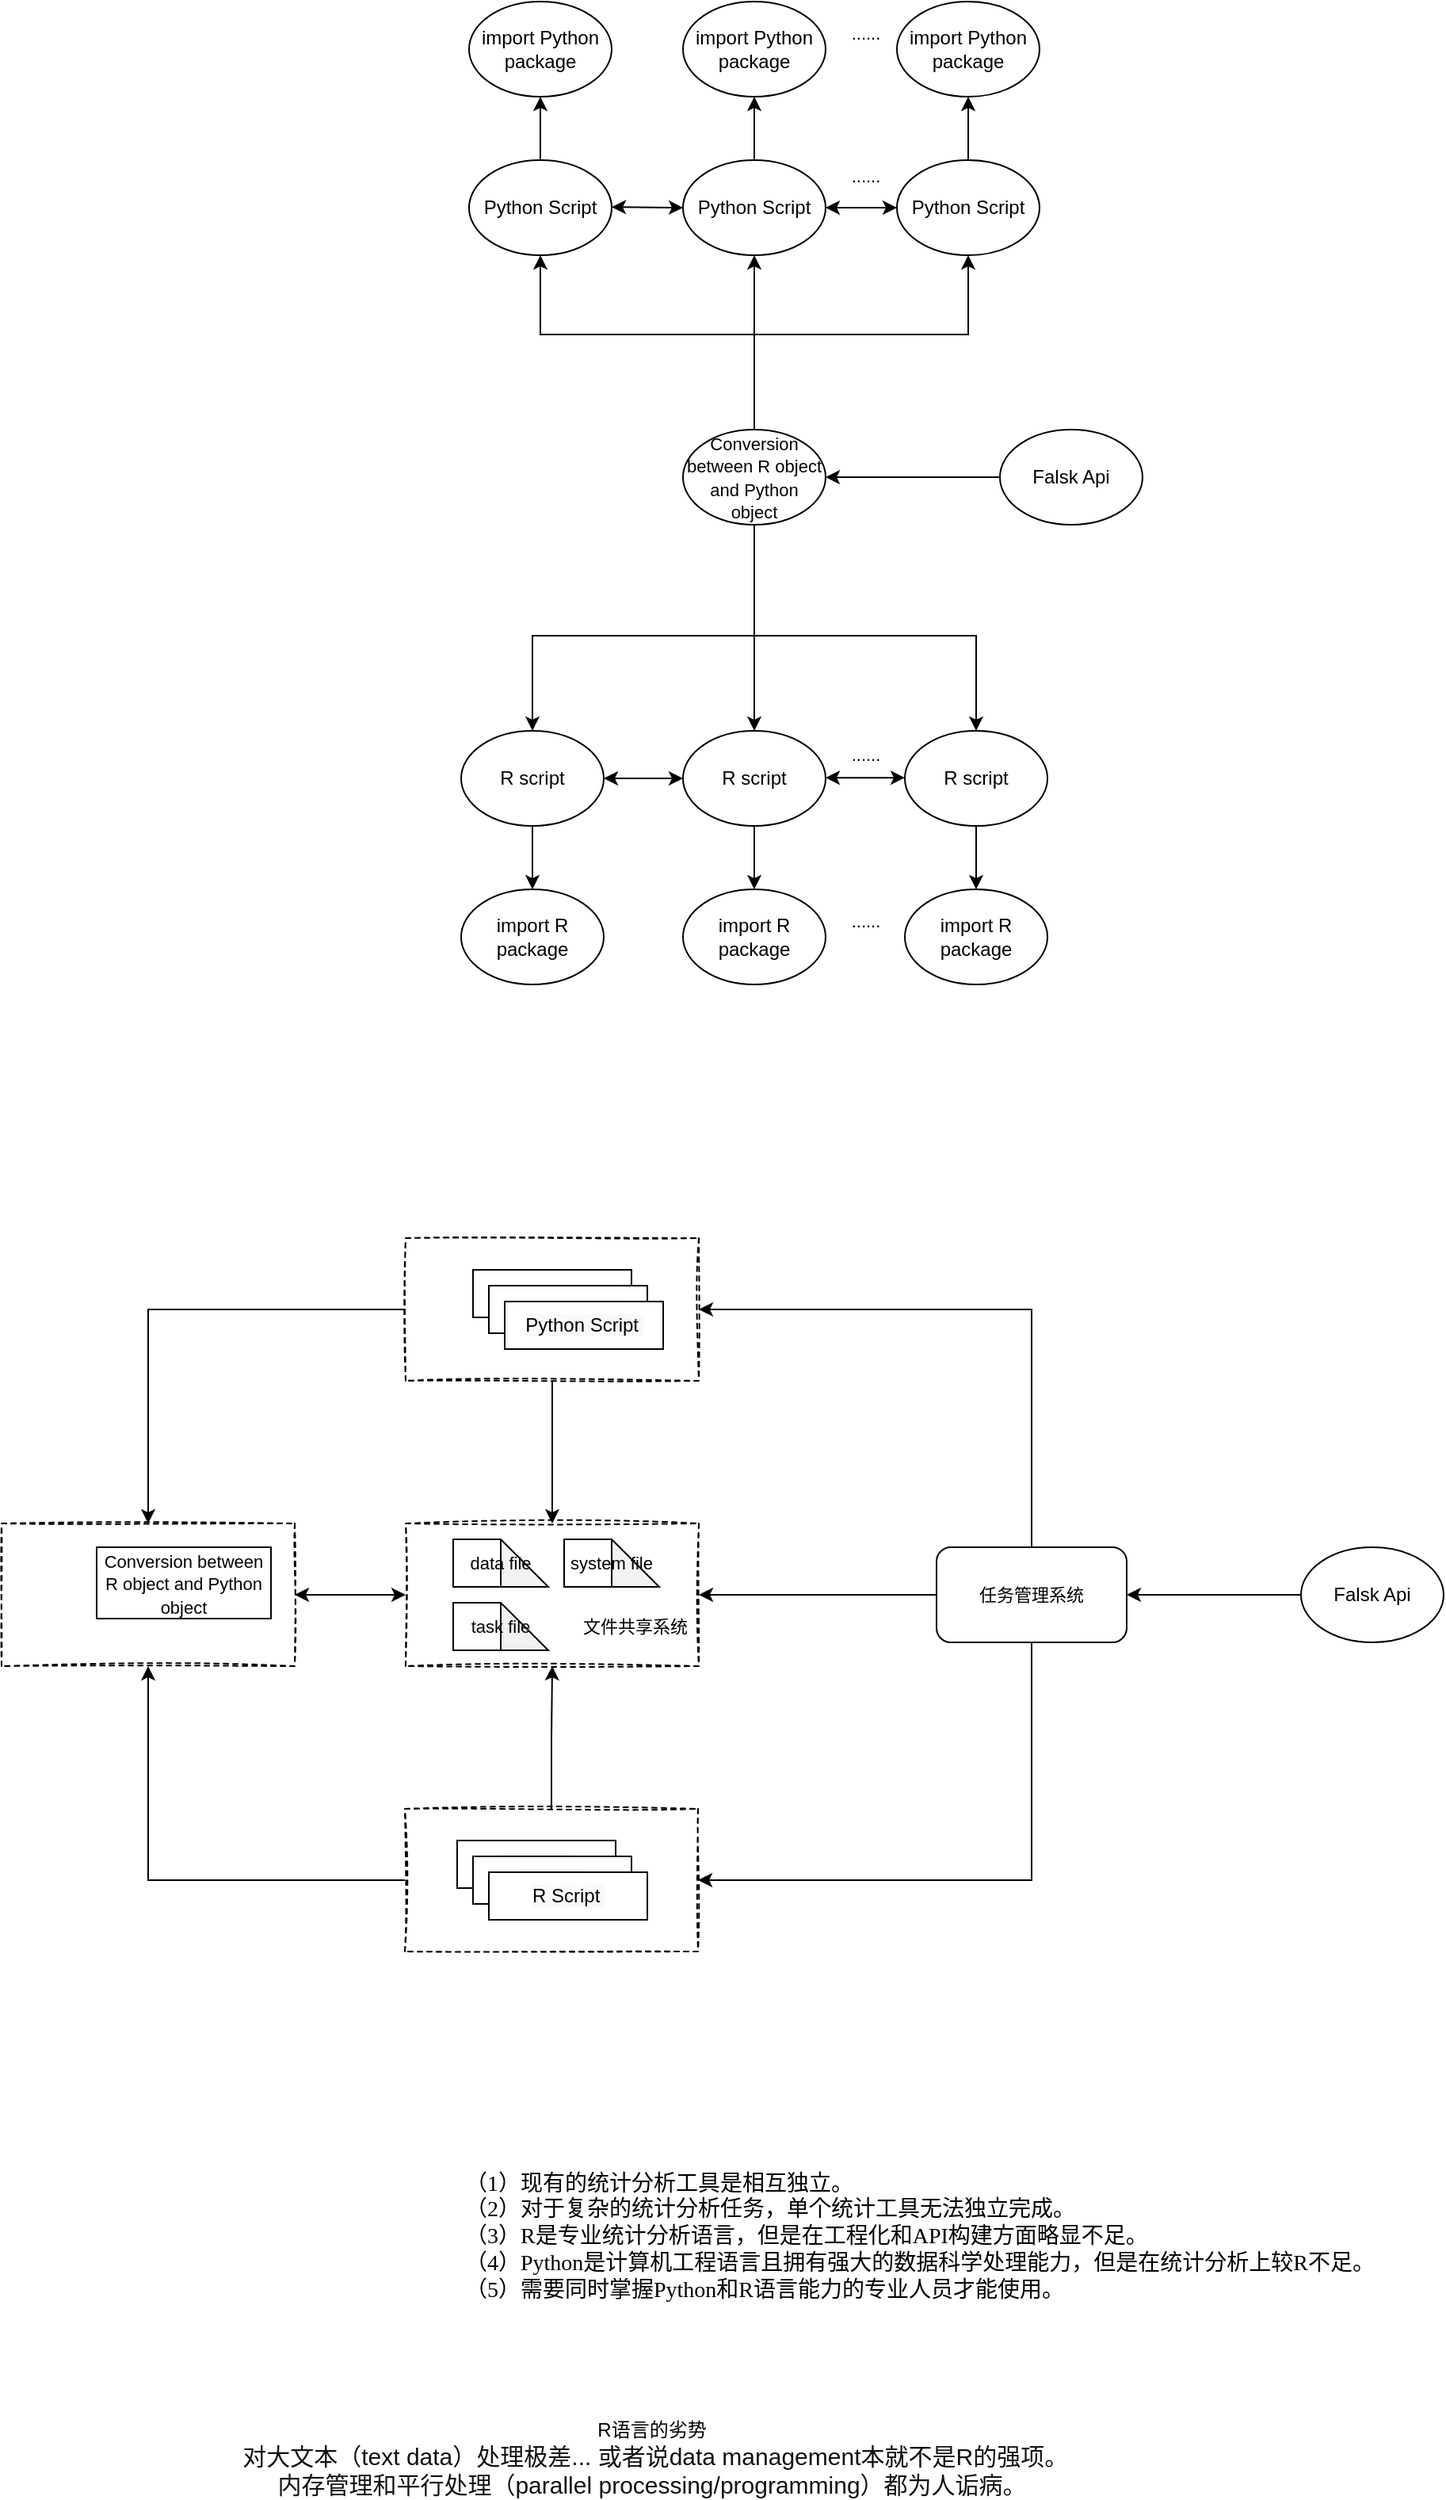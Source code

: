 <mxfile version="15.7.4" type="github">
  <diagram id="9PGFdiEvqBTwJTARn3xB" name="Page-1">
    <mxGraphModel dx="2253" dy="826" grid="1" gridSize="10" guides="1" tooltips="1" connect="1" arrows="1" fold="1" page="1" pageScale="1" pageWidth="827" pageHeight="1169" math="0" shadow="0">
      <root>
        <mxCell id="0" />
        <mxCell id="1" parent="0" />
        <mxCell id="rFfNKYTGEYVvxgkoe_vV-79" style="edgeStyle=orthogonalEdgeStyle;rounded=0;orthogonalLoop=1;jettySize=auto;html=1;entryX=0.5;entryY=0;entryDx=0;entryDy=0;fontSize=11;" parent="1" source="rFfNKYTGEYVvxgkoe_vV-1" target="rFfNKYTGEYVvxgkoe_vV-6" edge="1">
          <mxGeometry relative="1" as="geometry" />
        </mxCell>
        <mxCell id="rFfNKYTGEYVvxgkoe_vV-1" value="R script" style="ellipse;whiteSpace=wrap;html=1;" parent="1" vertex="1">
          <mxGeometry x="100" y="560" width="90" height="60" as="geometry" />
        </mxCell>
        <mxCell id="rFfNKYTGEYVvxgkoe_vV-80" style="edgeStyle=orthogonalEdgeStyle;rounded=0;orthogonalLoop=1;jettySize=auto;html=1;entryX=0.5;entryY=0;entryDx=0;entryDy=0;fontSize=11;" parent="1" source="rFfNKYTGEYVvxgkoe_vV-3" target="rFfNKYTGEYVvxgkoe_vV-8" edge="1">
          <mxGeometry relative="1" as="geometry" />
        </mxCell>
        <mxCell id="rFfNKYTGEYVvxgkoe_vV-3" value="R script" style="ellipse;whiteSpace=wrap;html=1;" parent="1" vertex="1">
          <mxGeometry x="240" y="560" width="90" height="60" as="geometry" />
        </mxCell>
        <mxCell id="rFfNKYTGEYVvxgkoe_vV-81" style="edgeStyle=orthogonalEdgeStyle;rounded=0;orthogonalLoop=1;jettySize=auto;html=1;entryX=0.5;entryY=0;entryDx=0;entryDy=0;fontSize=11;" parent="1" source="rFfNKYTGEYVvxgkoe_vV-4" target="rFfNKYTGEYVvxgkoe_vV-9" edge="1">
          <mxGeometry relative="1" as="geometry" />
        </mxCell>
        <mxCell id="rFfNKYTGEYVvxgkoe_vV-4" value="R script" style="ellipse;whiteSpace=wrap;html=1;" parent="1" vertex="1">
          <mxGeometry x="380" y="560" width="90" height="60" as="geometry" />
        </mxCell>
        <mxCell id="rFfNKYTGEYVvxgkoe_vV-85" style="edgeStyle=orthogonalEdgeStyle;rounded=0;orthogonalLoop=1;jettySize=auto;html=1;fontSize=11;entryX=0.5;entryY=1;entryDx=0;entryDy=0;" parent="1" source="rFfNKYTGEYVvxgkoe_vV-5" target="rFfNKYTGEYVvxgkoe_vV-24" edge="1">
          <mxGeometry relative="1" as="geometry">
            <mxPoint x="150" y="270" as="targetPoint" />
            <Array as="points">
              <mxPoint x="285" y="310" />
              <mxPoint x="150" y="310" />
            </Array>
          </mxGeometry>
        </mxCell>
        <mxCell id="rFfNKYTGEYVvxgkoe_vV-86" style="edgeStyle=orthogonalEdgeStyle;rounded=0;orthogonalLoop=1;jettySize=auto;html=1;entryX=0.5;entryY=1;entryDx=0;entryDy=0;fontSize=11;" parent="1" source="rFfNKYTGEYVvxgkoe_vV-5" target="rFfNKYTGEYVvxgkoe_vV-26" edge="1">
          <mxGeometry relative="1" as="geometry" />
        </mxCell>
        <mxCell id="rFfNKYTGEYVvxgkoe_vV-87" style="edgeStyle=orthogonalEdgeStyle;rounded=0;orthogonalLoop=1;jettySize=auto;html=1;fontSize=11;" parent="1" source="rFfNKYTGEYVvxgkoe_vV-5" target="rFfNKYTGEYVvxgkoe_vV-25" edge="1">
          <mxGeometry relative="1" as="geometry">
            <Array as="points">
              <mxPoint x="285" y="310" />
              <mxPoint x="420" y="310" />
            </Array>
          </mxGeometry>
        </mxCell>
        <mxCell id="rFfNKYTGEYVvxgkoe_vV-88" style="edgeStyle=orthogonalEdgeStyle;rounded=0;orthogonalLoop=1;jettySize=auto;html=1;fontSize=11;" parent="1" source="rFfNKYTGEYVvxgkoe_vV-5" target="rFfNKYTGEYVvxgkoe_vV-1" edge="1">
          <mxGeometry relative="1" as="geometry">
            <Array as="points">
              <mxPoint x="285" y="500" />
              <mxPoint x="145" y="500" />
            </Array>
          </mxGeometry>
        </mxCell>
        <mxCell id="rFfNKYTGEYVvxgkoe_vV-89" style="edgeStyle=orthogonalEdgeStyle;rounded=0;orthogonalLoop=1;jettySize=auto;html=1;entryX=0.5;entryY=0;entryDx=0;entryDy=0;fontSize=11;" parent="1" source="rFfNKYTGEYVvxgkoe_vV-5" target="rFfNKYTGEYVvxgkoe_vV-3" edge="1">
          <mxGeometry relative="1" as="geometry" />
        </mxCell>
        <mxCell id="rFfNKYTGEYVvxgkoe_vV-90" style="edgeStyle=orthogonalEdgeStyle;rounded=0;orthogonalLoop=1;jettySize=auto;html=1;entryX=0.5;entryY=0;entryDx=0;entryDy=0;fontSize=11;" parent="1" source="rFfNKYTGEYVvxgkoe_vV-5" target="rFfNKYTGEYVvxgkoe_vV-4" edge="1">
          <mxGeometry relative="1" as="geometry">
            <Array as="points">
              <mxPoint x="285" y="500" />
              <mxPoint x="425" y="500" />
            </Array>
          </mxGeometry>
        </mxCell>
        <mxCell id="rFfNKYTGEYVvxgkoe_vV-5" value="&lt;font style=&quot;font-size: 11px&quot;&gt;Conversion between R object and Python object&lt;/font&gt;" style="ellipse;whiteSpace=wrap;html=1;" parent="1" vertex="1">
          <mxGeometry x="240" y="370" width="90" height="60" as="geometry" />
        </mxCell>
        <mxCell id="rFfNKYTGEYVvxgkoe_vV-6" value="import R package" style="ellipse;whiteSpace=wrap;html=1;" parent="1" vertex="1">
          <mxGeometry x="100" y="660" width="90" height="60" as="geometry" />
        </mxCell>
        <mxCell id="rFfNKYTGEYVvxgkoe_vV-8" value="import R package" style="ellipse;whiteSpace=wrap;html=1;" parent="1" vertex="1">
          <mxGeometry x="240" y="660" width="90" height="60" as="geometry" />
        </mxCell>
        <mxCell id="rFfNKYTGEYVvxgkoe_vV-9" value="import R package" style="ellipse;whiteSpace=wrap;html=1;" parent="1" vertex="1">
          <mxGeometry x="380" y="660" width="90" height="60" as="geometry" />
        </mxCell>
        <mxCell id="rFfNKYTGEYVvxgkoe_vV-91" style="edgeStyle=orthogonalEdgeStyle;rounded=0;orthogonalLoop=1;jettySize=auto;html=1;entryX=1;entryY=0.5;entryDx=0;entryDy=0;fontSize=11;" parent="1" source="rFfNKYTGEYVvxgkoe_vV-18" target="rFfNKYTGEYVvxgkoe_vV-5" edge="1">
          <mxGeometry relative="1" as="geometry" />
        </mxCell>
        <mxCell id="rFfNKYTGEYVvxgkoe_vV-18" value="Falsk Api" style="ellipse;whiteSpace=wrap;html=1;" parent="1" vertex="1">
          <mxGeometry x="440" y="370" width="90" height="60" as="geometry" />
        </mxCell>
        <mxCell id="rFfNKYTGEYVvxgkoe_vV-82" style="edgeStyle=orthogonalEdgeStyle;rounded=0;orthogonalLoop=1;jettySize=auto;html=1;fontSize=11;" parent="1" source="rFfNKYTGEYVvxgkoe_vV-24" target="rFfNKYTGEYVvxgkoe_vV-75" edge="1">
          <mxGeometry relative="1" as="geometry" />
        </mxCell>
        <mxCell id="rFfNKYTGEYVvxgkoe_vV-24" value="Python Script" style="ellipse;whiteSpace=wrap;html=1;" parent="1" vertex="1">
          <mxGeometry x="105" y="200" width="90" height="60" as="geometry" />
        </mxCell>
        <mxCell id="rFfNKYTGEYVvxgkoe_vV-84" style="edgeStyle=orthogonalEdgeStyle;rounded=0;orthogonalLoop=1;jettySize=auto;html=1;fontSize=11;entryX=0.5;entryY=1;entryDx=0;entryDy=0;" parent="1" source="rFfNKYTGEYVvxgkoe_vV-25" target="rFfNKYTGEYVvxgkoe_vV-77" edge="1">
          <mxGeometry relative="1" as="geometry">
            <mxPoint x="420" y="170" as="targetPoint" />
          </mxGeometry>
        </mxCell>
        <mxCell id="rFfNKYTGEYVvxgkoe_vV-25" value="Python Script" style="ellipse;whiteSpace=wrap;html=1;" parent="1" vertex="1">
          <mxGeometry x="375" y="200" width="90" height="60" as="geometry" />
        </mxCell>
        <mxCell id="rFfNKYTGEYVvxgkoe_vV-83" value="" style="edgeStyle=orthogonalEdgeStyle;rounded=0;orthogonalLoop=1;jettySize=auto;html=1;fontSize=11;" parent="1" source="rFfNKYTGEYVvxgkoe_vV-26" target="rFfNKYTGEYVvxgkoe_vV-76" edge="1">
          <mxGeometry relative="1" as="geometry" />
        </mxCell>
        <mxCell id="rFfNKYTGEYVvxgkoe_vV-26" value="&lt;span&gt;Python Script&lt;/span&gt;" style="ellipse;whiteSpace=wrap;html=1;" parent="1" vertex="1">
          <mxGeometry x="240" y="200" width="90" height="60" as="geometry" />
        </mxCell>
        <mxCell id="rFfNKYTGEYVvxgkoe_vV-31" value="" style="endArrow=classic;startArrow=classic;html=1;rounded=0;fontSize=11;exitX=1;exitY=0.5;exitDx=0;exitDy=0;" parent="1" source="rFfNKYTGEYVvxgkoe_vV-1" target="rFfNKYTGEYVvxgkoe_vV-3" edge="1">
          <mxGeometry width="50" height="50" relative="1" as="geometry">
            <mxPoint x="210" y="730" as="sourcePoint" />
            <mxPoint x="260" y="680" as="targetPoint" />
          </mxGeometry>
        </mxCell>
        <mxCell id="rFfNKYTGEYVvxgkoe_vV-33" value="" style="endArrow=classic;startArrow=classic;html=1;rounded=0;fontSize=11;exitX=1;exitY=0.5;exitDx=0;exitDy=0;" parent="1" edge="1">
          <mxGeometry width="50" height="50" relative="1" as="geometry">
            <mxPoint x="330.0" y="589.58" as="sourcePoint" />
            <mxPoint x="380.0" y="589.58" as="targetPoint" />
          </mxGeometry>
        </mxCell>
        <mxCell id="rFfNKYTGEYVvxgkoe_vV-34" value="" style="endArrow=classic;startArrow=classic;html=1;rounded=0;fontSize=11;exitX=1;exitY=0.5;exitDx=0;exitDy=0;" parent="1" edge="1">
          <mxGeometry width="50" height="50" relative="1" as="geometry">
            <mxPoint x="195.0" y="229.58" as="sourcePoint" />
            <mxPoint x="240" y="230" as="targetPoint" />
          </mxGeometry>
        </mxCell>
        <mxCell id="rFfNKYTGEYVvxgkoe_vV-35" value="" style="endArrow=classic;startArrow=classic;html=1;rounded=0;fontSize=11;exitX=1;exitY=0.5;exitDx=0;exitDy=0;" parent="1" source="rFfNKYTGEYVvxgkoe_vV-26" target="rFfNKYTGEYVvxgkoe_vV-25" edge="1">
          <mxGeometry width="50" height="50" relative="1" as="geometry">
            <mxPoint x="395.0" y="320" as="sourcePoint" />
            <mxPoint x="445.0" y="320" as="targetPoint" />
          </mxGeometry>
        </mxCell>
        <mxCell id="rFfNKYTGEYVvxgkoe_vV-36" value="......" style="text;html=1;align=center;verticalAlign=middle;resizable=0;points=[];autosize=1;strokeColor=none;fillColor=none;fontSize=11;" parent="1" vertex="1">
          <mxGeometry x="335" y="670" width="40" height="20" as="geometry" />
        </mxCell>
        <mxCell id="rFfNKYTGEYVvxgkoe_vV-37" value="......" style="text;html=1;align=center;verticalAlign=middle;resizable=0;points=[];autosize=1;strokeColor=none;fillColor=none;fontSize=11;" parent="1" vertex="1">
          <mxGeometry x="335" y="565" width="40" height="20" as="geometry" />
        </mxCell>
        <mxCell id="rFfNKYTGEYVvxgkoe_vV-38" value="......" style="text;html=1;align=center;verticalAlign=middle;resizable=0;points=[];autosize=1;strokeColor=none;fillColor=none;fontSize=11;" parent="1" vertex="1">
          <mxGeometry x="335" y="200" width="40" height="20" as="geometry" />
        </mxCell>
        <mxCell id="rFfNKYTGEYVvxgkoe_vV-56" style="edgeStyle=orthogonalEdgeStyle;rounded=0;orthogonalLoop=1;jettySize=auto;html=1;fontSize=11;entryX=1;entryY=0.5;entryDx=0;entryDy=0;exitX=0.5;exitY=0;exitDx=0;exitDy=0;" parent="1" source="rFfNKYTGEYVvxgkoe_vV-43" target="rFfNKYTGEYVvxgkoe_vV-57" edge="1">
          <mxGeometry relative="1" as="geometry">
            <mxPoint x="240" y="980" as="targetPoint" />
            <Array as="points">
              <mxPoint x="460" y="925" />
            </Array>
          </mxGeometry>
        </mxCell>
        <mxCell id="rFfNKYTGEYVvxgkoe_vV-59" style="edgeStyle=orthogonalEdgeStyle;rounded=0;orthogonalLoop=1;jettySize=auto;html=1;entryX=1;entryY=0.5;entryDx=0;entryDy=0;fontSize=11;exitX=0.5;exitY=1;exitDx=0;exitDy=0;" parent="1" source="rFfNKYTGEYVvxgkoe_vV-43" target="rFfNKYTGEYVvxgkoe_vV-58" edge="1">
          <mxGeometry relative="1" as="geometry" />
        </mxCell>
        <mxCell id="rFfNKYTGEYVvxgkoe_vV-74" style="edgeStyle=orthogonalEdgeStyle;rounded=0;orthogonalLoop=1;jettySize=auto;html=1;fontSize=11;" parent="1" source="rFfNKYTGEYVvxgkoe_vV-43" target="rFfNKYTGEYVvxgkoe_vV-68" edge="1">
          <mxGeometry relative="1" as="geometry" />
        </mxCell>
        <mxCell id="rFfNKYTGEYVvxgkoe_vV-43" value="任务管理系统" style="rounded=1;whiteSpace=wrap;html=1;fontSize=11;" parent="1" vertex="1">
          <mxGeometry x="400" y="1075" width="120" height="60" as="geometry" />
        </mxCell>
        <mxCell id="rFfNKYTGEYVvxgkoe_vV-46" value="&lt;meta charset=&quot;utf-8&quot;&gt;&lt;span style=&quot;color: rgb(0, 0, 0); font-family: helvetica; font-size: 12px; font-style: normal; font-weight: 400; letter-spacing: normal; text-align: center; text-indent: 0px; text-transform: none; word-spacing: 0px; background-color: rgb(248, 249, 250); display: inline; float: none;&quot;&gt;Python Script&amp;nbsp;&lt;/span&gt;" style="rounded=0;whiteSpace=wrap;html=1;fontSize=11;" parent="1" vertex="1">
          <mxGeometry x="107.5" y="900" width="100" height="30" as="geometry" />
        </mxCell>
        <mxCell id="rFfNKYTGEYVvxgkoe_vV-47" value="&lt;meta charset=&quot;utf-8&quot;&gt;&lt;span style=&quot;color: rgb(0, 0, 0); font-family: helvetica; font-size: 12px; font-style: normal; font-weight: 400; letter-spacing: normal; text-align: center; text-indent: 0px; text-transform: none; word-spacing: 0px; background-color: rgb(248, 249, 250); display: inline; float: none;&quot;&gt;Python Script&amp;nbsp;&lt;/span&gt;" style="rounded=0;whiteSpace=wrap;html=1;fontSize=11;" parent="1" vertex="1">
          <mxGeometry x="117.5" y="910" width="100" height="30" as="geometry" />
        </mxCell>
        <mxCell id="rFfNKYTGEYVvxgkoe_vV-48" value="&lt;meta charset=&quot;utf-8&quot;&gt;&lt;span style=&quot;color: rgb(0, 0, 0); font-family: helvetica; font-size: 12px; font-style: normal; font-weight: 400; letter-spacing: normal; text-align: center; text-indent: 0px; text-transform: none; word-spacing: 0px; background-color: rgb(248, 249, 250); display: inline; float: none;&quot;&gt;Python Script&amp;nbsp;&lt;/span&gt;" style="rounded=0;whiteSpace=wrap;html=1;fontSize=11;" parent="1" vertex="1">
          <mxGeometry x="127.5" y="920" width="100" height="30" as="geometry" />
        </mxCell>
        <mxCell id="rFfNKYTGEYVvxgkoe_vV-53" value="&lt;span style=&quot;color: rgb(0 , 0 , 0) ; font-family: &amp;#34;helvetica&amp;#34; ; font-size: 12px ; font-style: normal ; font-weight: 400 ; letter-spacing: normal ; text-align: center ; text-indent: 0px ; text-transform: none ; word-spacing: 0px ; background-color: rgb(248 , 249 , 250) ; display: inline ; float: none&quot;&gt;R Script&amp;nbsp;&lt;/span&gt;" style="rounded=0;whiteSpace=wrap;html=1;fontSize=11;" parent="1" vertex="1">
          <mxGeometry x="97.5" y="1260" width="100" height="30" as="geometry" />
        </mxCell>
        <mxCell id="rFfNKYTGEYVvxgkoe_vV-54" value="&lt;span style=&quot;color: rgb(0 , 0 , 0) ; font-family: &amp;#34;helvetica&amp;#34; ; font-size: 12px ; font-style: normal ; font-weight: 400 ; letter-spacing: normal ; text-align: center ; text-indent: 0px ; text-transform: none ; word-spacing: 0px ; background-color: rgb(248 , 249 , 250) ; display: inline ; float: none&quot;&gt;R Script&amp;nbsp;&lt;/span&gt;" style="rounded=0;whiteSpace=wrap;html=1;fontSize=11;" parent="1" vertex="1">
          <mxGeometry x="107.5" y="1270" width="100" height="30" as="geometry" />
        </mxCell>
        <mxCell id="rFfNKYTGEYVvxgkoe_vV-55" value="&lt;span style=&quot;color: rgb(0 , 0 , 0) ; font-family: &amp;#34;helvetica&amp;#34; ; font-size: 12px ; font-style: normal ; font-weight: 400 ; letter-spacing: normal ; text-align: center ; text-indent: 0px ; text-transform: none ; word-spacing: 0px ; background-color: rgb(248 , 249 , 250) ; display: inline ; float: none&quot;&gt;R Script&amp;nbsp;&lt;/span&gt;" style="rounded=0;whiteSpace=wrap;html=1;fontSize=11;" parent="1" vertex="1">
          <mxGeometry x="117.5" y="1280" width="100" height="30" as="geometry" />
        </mxCell>
        <mxCell id="rFfNKYTGEYVvxgkoe_vV-72" style="edgeStyle=orthogonalEdgeStyle;rounded=0;orthogonalLoop=1;jettySize=auto;html=1;exitX=0.5;exitY=1;exitDx=0;exitDy=0;fontSize=11;" parent="1" source="rFfNKYTGEYVvxgkoe_vV-57" target="rFfNKYTGEYVvxgkoe_vV-68" edge="1">
          <mxGeometry relative="1" as="geometry" />
        </mxCell>
        <mxCell id="ePix46XbY76KZNDnH9en-8" style="edgeStyle=orthogonalEdgeStyle;rounded=0;orthogonalLoop=1;jettySize=auto;html=1;" edge="1" parent="1" source="rFfNKYTGEYVvxgkoe_vV-57" target="ePix46XbY76KZNDnH9en-5">
          <mxGeometry relative="1" as="geometry" />
        </mxCell>
        <mxCell id="rFfNKYTGEYVvxgkoe_vV-57" value="" style="rounded=0;whiteSpace=wrap;html=1;fontSize=11;dashed=1;fillColor=none;glass=0;shadow=0;sketch=1;" parent="1" vertex="1">
          <mxGeometry x="65" y="880" width="185" height="90" as="geometry" />
        </mxCell>
        <mxCell id="rFfNKYTGEYVvxgkoe_vV-73" style="edgeStyle=orthogonalEdgeStyle;rounded=0;orthogonalLoop=1;jettySize=auto;html=1;exitX=0.5;exitY=0;exitDx=0;exitDy=0;entryX=0.5;entryY=1;entryDx=0;entryDy=0;fontSize=11;" parent="1" source="rFfNKYTGEYVvxgkoe_vV-58" target="rFfNKYTGEYVvxgkoe_vV-68" edge="1">
          <mxGeometry relative="1" as="geometry" />
        </mxCell>
        <mxCell id="ePix46XbY76KZNDnH9en-9" style="edgeStyle=orthogonalEdgeStyle;rounded=0;orthogonalLoop=1;jettySize=auto;html=1;entryX=0.5;entryY=1;entryDx=0;entryDy=0;" edge="1" parent="1" source="rFfNKYTGEYVvxgkoe_vV-58" target="ePix46XbY76KZNDnH9en-5">
          <mxGeometry relative="1" as="geometry" />
        </mxCell>
        <mxCell id="rFfNKYTGEYVvxgkoe_vV-58" value="" style="rounded=0;whiteSpace=wrap;html=1;fontSize=11;dashed=1;fillColor=none;glass=0;shadow=0;sketch=1;" parent="1" vertex="1">
          <mxGeometry x="64.5" y="1240" width="185" height="90" as="geometry" />
        </mxCell>
        <mxCell id="rFfNKYTGEYVvxgkoe_vV-65" value="data file" style="shape=note;whiteSpace=wrap;html=1;backgroundOutline=1;darkOpacity=0.05;rounded=0;shadow=0;glass=0;sketch=0;fontSize=11;strokeWidth=1;fillColor=#FFFFFF;" parent="1" vertex="1">
          <mxGeometry x="95" y="1070" width="60" height="30" as="geometry" />
        </mxCell>
        <mxCell id="rFfNKYTGEYVvxgkoe_vV-66" value="task file" style="shape=note;whiteSpace=wrap;html=1;backgroundOutline=1;darkOpacity=0.05;rounded=0;shadow=0;glass=0;sketch=0;fontSize=11;strokeWidth=1;fillColor=#FFFFFF;" parent="1" vertex="1">
          <mxGeometry x="95" y="1110" width="60" height="30" as="geometry" />
        </mxCell>
        <mxCell id="rFfNKYTGEYVvxgkoe_vV-67" value="system file" style="shape=note;whiteSpace=wrap;html=1;backgroundOutline=1;darkOpacity=0.05;rounded=0;shadow=0;glass=0;sketch=0;fontSize=11;strokeWidth=1;fillColor=#FFFFFF;" parent="1" vertex="1">
          <mxGeometry x="165" y="1070" width="60" height="30" as="geometry" />
        </mxCell>
        <mxCell id="rFfNKYTGEYVvxgkoe_vV-68" value="" style="rounded=0;whiteSpace=wrap;html=1;fontSize=11;dashed=1;fillColor=none;glass=0;shadow=0;sketch=1;" parent="1" vertex="1">
          <mxGeometry x="65" y="1060" width="185" height="90" as="geometry" />
        </mxCell>
        <mxCell id="rFfNKYTGEYVvxgkoe_vV-69" value="&lt;span&gt;文件共享系统&lt;/span&gt;" style="text;html=1;strokeColor=none;fillColor=none;align=center;verticalAlign=middle;whiteSpace=wrap;rounded=0;shadow=0;glass=0;sketch=0;fontSize=11;" parent="1" vertex="1">
          <mxGeometry x="175" y="1110" width="70" height="30" as="geometry" />
        </mxCell>
        <mxCell id="rFfNKYTGEYVvxgkoe_vV-75" value="import Python package" style="ellipse;whiteSpace=wrap;html=1;" parent="1" vertex="1">
          <mxGeometry x="105" y="100" width="90" height="60" as="geometry" />
        </mxCell>
        <mxCell id="rFfNKYTGEYVvxgkoe_vV-76" value="import Python package" style="ellipse;whiteSpace=wrap;html=1;" parent="1" vertex="1">
          <mxGeometry x="240" y="100" width="90" height="60" as="geometry" />
        </mxCell>
        <mxCell id="rFfNKYTGEYVvxgkoe_vV-77" value="import Python package" style="ellipse;whiteSpace=wrap;html=1;" parent="1" vertex="1">
          <mxGeometry x="375" y="100" width="90" height="60" as="geometry" />
        </mxCell>
        <mxCell id="rFfNKYTGEYVvxgkoe_vV-78" value="......" style="text;html=1;align=center;verticalAlign=middle;resizable=0;points=[];autosize=1;strokeColor=none;fillColor=none;fontSize=11;" parent="1" vertex="1">
          <mxGeometry x="335" y="110" width="40" height="20" as="geometry" />
        </mxCell>
        <mxCell id="ePix46XbY76KZNDnH9en-1" value="&lt;p class=&quot;Body&quot; style=&quot;margin: 0cm ; text-align: justify ; font-size: 10.5pt ; font-family: &amp;#34;times new roman&amp;#34; , serif ; border: none ; text-indent: 21pt&quot;&gt;&lt;span&gt;（&lt;span lang=&quot;EN-US&quot;&gt;1&lt;/span&gt;）现有的统计分析工具是相互独立。&lt;span lang=&quot;EN-US&quot;&gt;&lt;/span&gt;&lt;/span&gt;&lt;/p&gt;&lt;p class=&quot;Body&quot; style=&quot;margin: 0cm ; text-align: justify ; font-size: 10.5pt ; font-family: &amp;#34;times new roman&amp;#34; , serif ; border: none ; text-indent: 21pt&quot;&gt;&lt;span&gt;（&lt;span lang=&quot;EN-US&quot;&gt;2&lt;/span&gt;）对于复杂的统计分析任务，单个统计工具无法独立完成。&lt;span lang=&quot;EN-US&quot;&gt;&lt;/span&gt;&lt;/span&gt;&lt;/p&gt;&lt;p class=&quot;Body&quot; style=&quot;margin: 0cm ; text-align: justify ; font-size: 10.5pt ; font-family: &amp;#34;times new roman&amp;#34; , serif ; border: none ; text-indent: 21pt&quot;&gt;&lt;span&gt;（&lt;span lang=&quot;EN-US&quot;&gt;3&lt;/span&gt;）&lt;span lang=&quot;EN-US&quot;&gt;R&lt;/span&gt;是专业统计分析语言，但是在工程化和&lt;span lang=&quot;EN-US&quot;&gt;API&lt;/span&gt;构建方面略显不足。&lt;span lang=&quot;EN-US&quot;&gt;&lt;/span&gt;&lt;/span&gt;&lt;/p&gt;&lt;p class=&quot;Body&quot; style=&quot;margin: 0cm ; text-align: justify ; font-size: 10.5pt ; font-family: &amp;#34;times new roman&amp;#34; , serif ; border: none ; text-indent: 21pt&quot;&gt;&lt;span&gt;（&lt;span lang=&quot;EN-US&quot;&gt;4&lt;/span&gt;）&lt;span lang=&quot;EN-US&quot;&gt;Python&lt;/span&gt;是计算机工程语言且拥有强大的数据科学处理能力，但是在统计分析上较&lt;span lang=&quot;EN-US&quot;&gt;R&lt;/span&gt;不足。&lt;span lang=&quot;EN-US&quot;&gt;&lt;/span&gt;&lt;/span&gt;&lt;/p&gt;&lt;p class=&quot;Body&quot; style=&quot;margin: 0cm ; text-align: justify ; font-size: 10.5pt ; font-family: &amp;#34;times new roman&amp;#34; , serif ; border: none ; text-indent: 21pt&quot;&gt;&lt;span&gt;（&lt;span lang=&quot;EN-US&quot;&gt;5&lt;/span&gt;）需要同时掌握&lt;span lang=&quot;EN-US&quot;&gt;Python&lt;/span&gt;和&lt;span lang=&quot;EN-US&quot;&gt;R&lt;/span&gt;语言能力的专业人员才能使用。&lt;span lang=&quot;EN-US&quot;&gt;&lt;/span&gt;&lt;/span&gt;&lt;/p&gt;" style="text;html=1;align=center;verticalAlign=middle;resizable=0;points=[];autosize=1;strokeColor=none;fillColor=none;" vertex="1" parent="1">
          <mxGeometry x="65" y="1470" width="620" height="80" as="geometry" />
        </mxCell>
        <mxCell id="ePix46XbY76KZNDnH9en-2" value="R语言的劣势&lt;br&gt;&lt;span style=&quot;color: rgb(18 , 18 , 18) ; font-family: , &amp;#34;system-ui&amp;#34; , &amp;#34;helvetica neue&amp;#34; , &amp;#34;pingfang sc&amp;#34; , &amp;#34;microsoft yahei&amp;#34; , &amp;#34;source han sans sc&amp;#34; , &amp;#34;noto sans cjk sc&amp;#34; , &amp;#34;wenquanyi micro hei&amp;#34; , sans-serif ; font-size: 15px ; background-color: rgb(255 , 255 , 255)&quot;&gt;&amp;nbsp;对大文本（text data）处理极差... 或者说data management本就不是R的强项。&lt;br&gt;&lt;/span&gt;&lt;span style=&quot;color: rgb(18 , 18 , 18) ; font-family: , &amp;#34;system-ui&amp;#34; , &amp;#34;helvetica neue&amp;#34; , &amp;#34;pingfang sc&amp;#34; , &amp;#34;microsoft yahei&amp;#34; , &amp;#34;source han sans sc&amp;#34; , &amp;#34;noto sans cjk sc&amp;#34; , &amp;#34;wenquanyi micro hei&amp;#34; , sans-serif ; font-size: 15px ; background-color: rgb(255 , 255 , 255)&quot;&gt;内存管理和平行处理（parallel processing/programming）都为人诟病。&lt;/span&gt;&lt;span style=&quot;color: rgb(18 , 18 , 18) ; font-family: , &amp;#34;system-ui&amp;#34; , &amp;#34;helvetica neue&amp;#34; , &amp;#34;pingfang sc&amp;#34; , &amp;#34;microsoft yahei&amp;#34; , &amp;#34;source han sans sc&amp;#34; , &amp;#34;noto sans cjk sc&amp;#34; , &amp;#34;wenquanyi micro hei&amp;#34; , sans-serif ; font-size: 15px ; background-color: rgb(255 , 255 , 255)&quot;&gt;&lt;br&gt;&lt;/span&gt;" style="text;html=1;align=center;verticalAlign=middle;resizable=0;points=[];autosize=1;strokeColor=none;fillColor=none;" vertex="1" parent="1">
          <mxGeometry x="-50" y="1625" width="540" height="50" as="geometry" />
        </mxCell>
        <mxCell id="ePix46XbY76KZNDnH9en-11" style="edgeStyle=orthogonalEdgeStyle;rounded=0;orthogonalLoop=1;jettySize=auto;html=1;" edge="1" parent="1" source="ePix46XbY76KZNDnH9en-4" target="rFfNKYTGEYVvxgkoe_vV-43">
          <mxGeometry relative="1" as="geometry" />
        </mxCell>
        <mxCell id="ePix46XbY76KZNDnH9en-4" value="Falsk Api" style="ellipse;whiteSpace=wrap;html=1;" vertex="1" parent="1">
          <mxGeometry x="630" y="1075" width="90" height="60" as="geometry" />
        </mxCell>
        <mxCell id="ePix46XbY76KZNDnH9en-5" value="" style="rounded=0;whiteSpace=wrap;html=1;fontSize=11;dashed=1;fillColor=none;glass=0;shadow=0;sketch=1;" vertex="1" parent="1">
          <mxGeometry x="-190" y="1060" width="185" height="90" as="geometry" />
        </mxCell>
        <mxCell id="ePix46XbY76KZNDnH9en-7" value="&lt;span style=&quot;font-size: 11px&quot;&gt;Conversion between R object and Python object&lt;/span&gt;" style="rounded=0;whiteSpace=wrap;html=1;" vertex="1" parent="1">
          <mxGeometry x="-130" y="1075" width="110" height="45" as="geometry" />
        </mxCell>
        <mxCell id="ePix46XbY76KZNDnH9en-10" value="" style="endArrow=classic;startArrow=classic;html=1;rounded=0;exitX=1;exitY=0.5;exitDx=0;exitDy=0;" edge="1" parent="1" source="ePix46XbY76KZNDnH9en-5" target="rFfNKYTGEYVvxgkoe_vV-68">
          <mxGeometry width="50" height="50" relative="1" as="geometry">
            <mxPoint x="430" y="1260" as="sourcePoint" />
            <mxPoint x="480" y="1210" as="targetPoint" />
          </mxGeometry>
        </mxCell>
      </root>
    </mxGraphModel>
  </diagram>
</mxfile>
